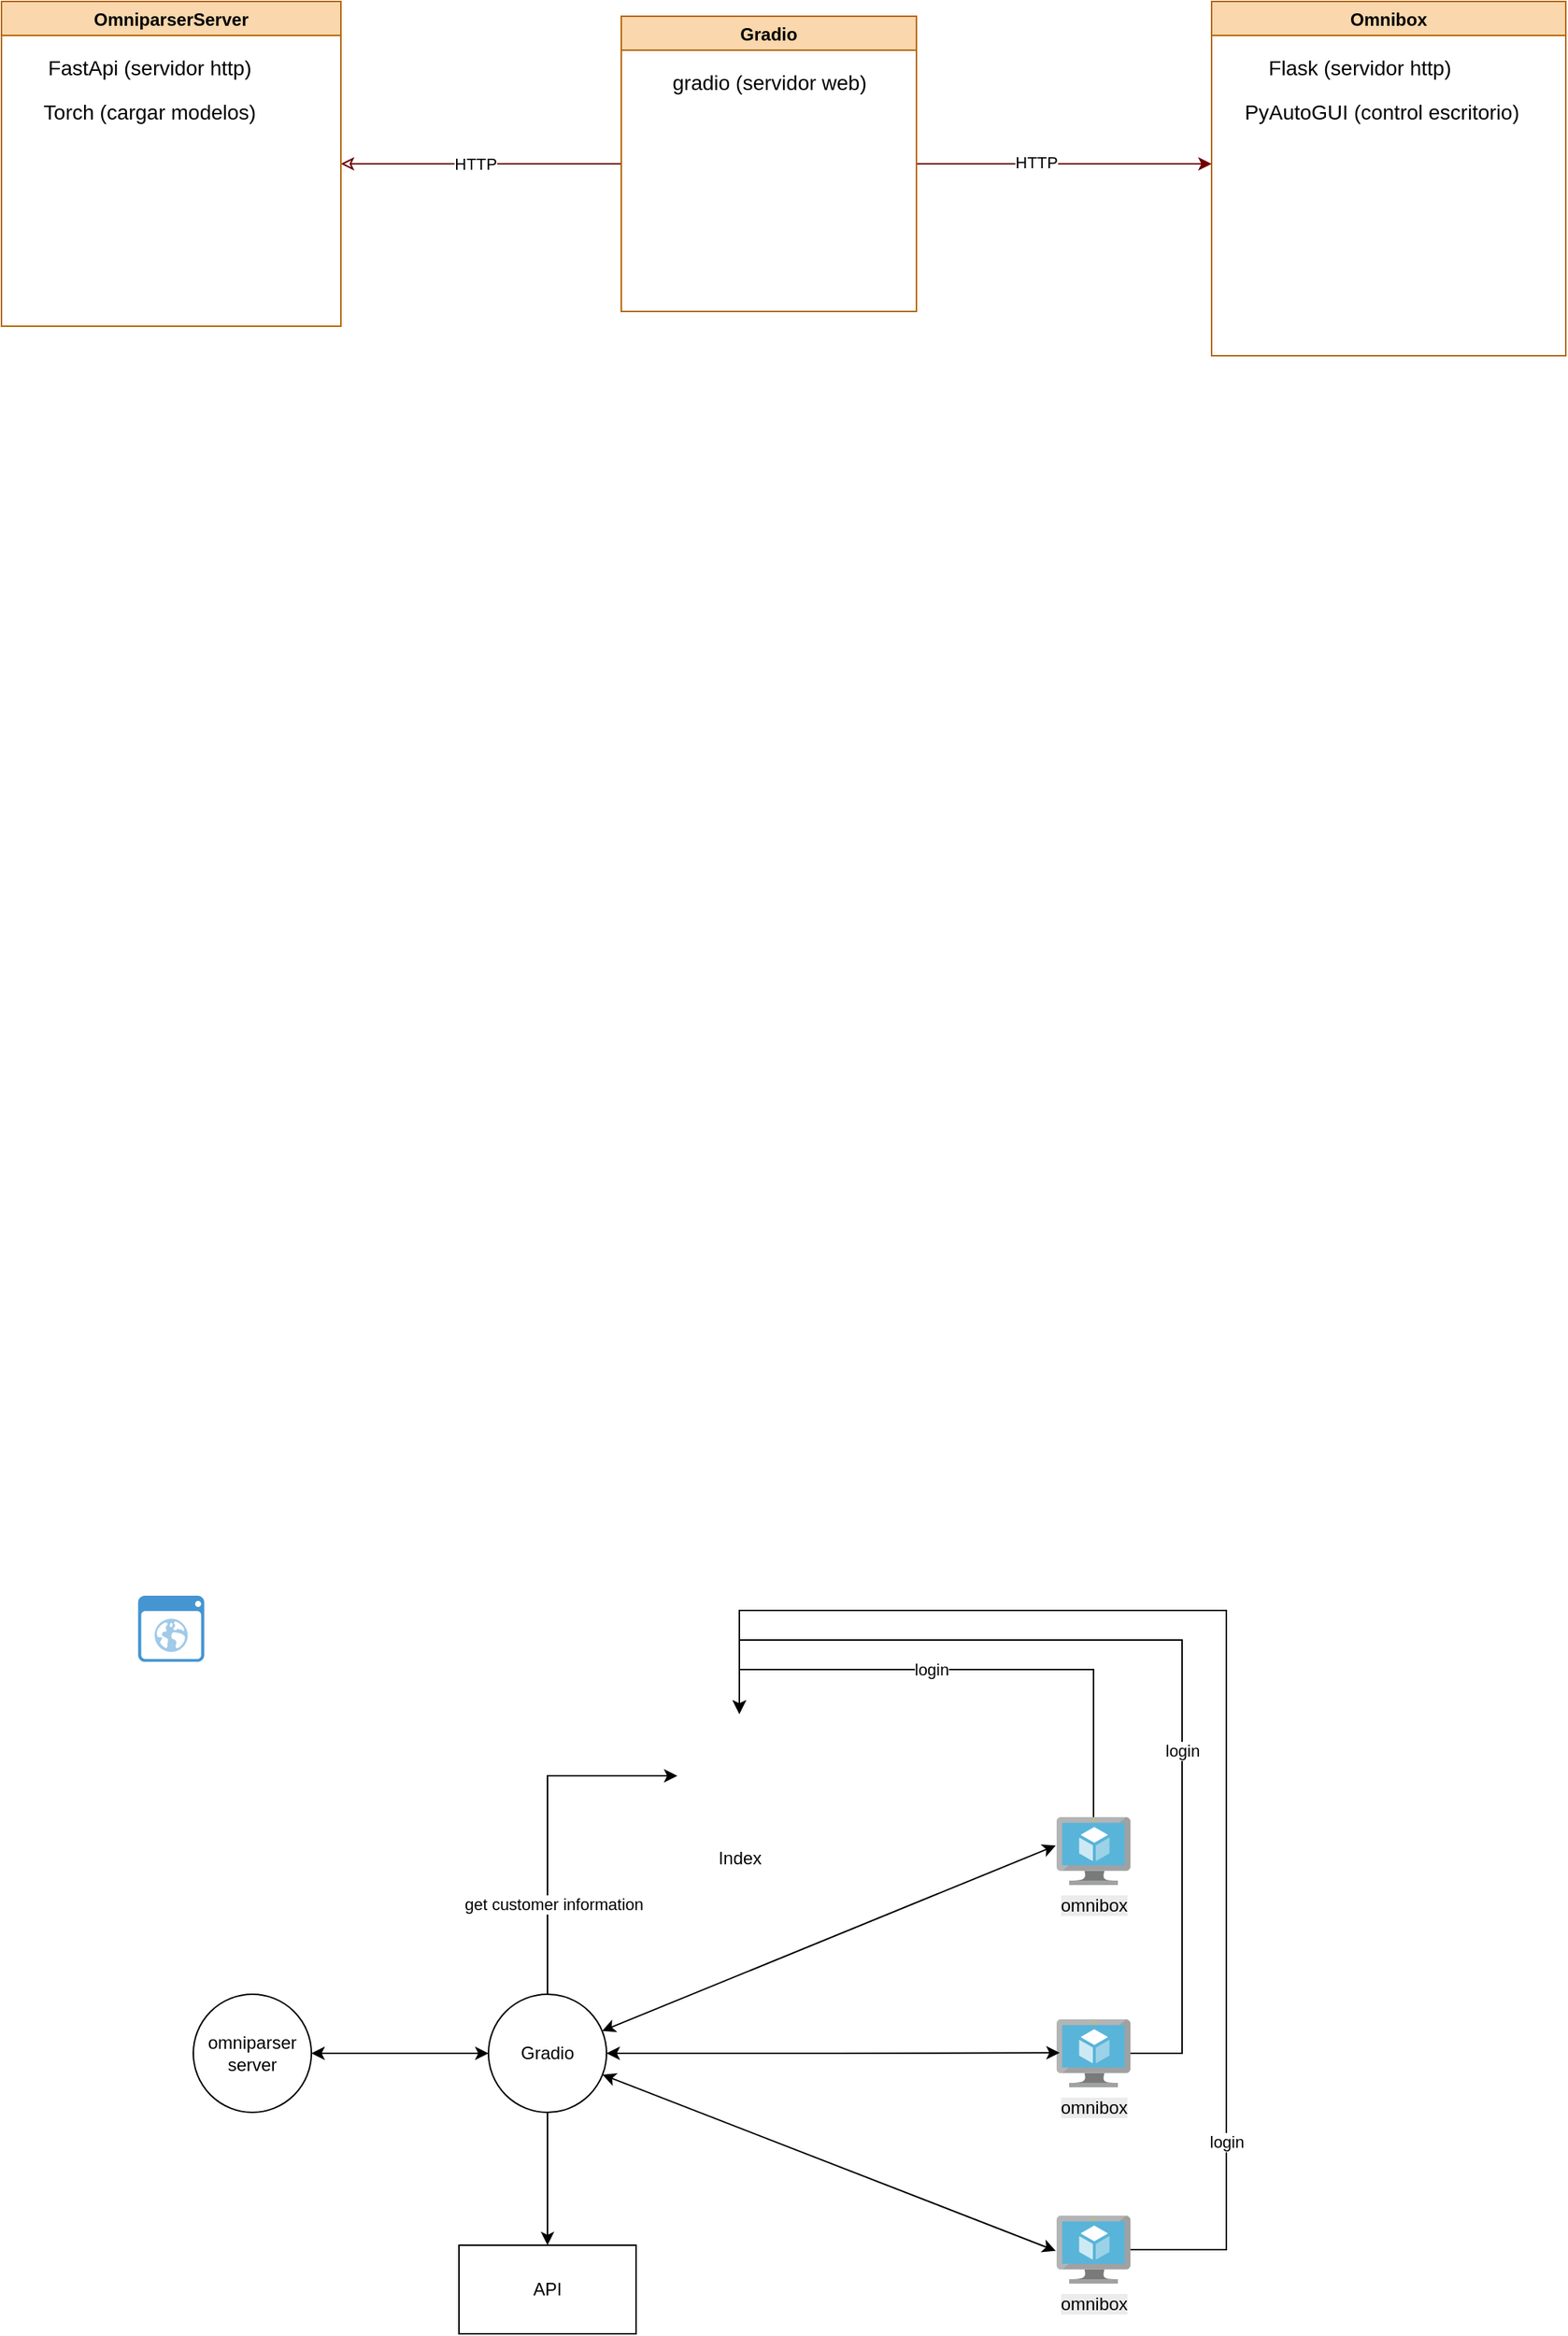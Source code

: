 <mxfile version="26.2.3">
  <diagram name="Página-1" id="yj0ikun25nISDpmCbhxI">
    <mxGraphModel dx="1693" dy="991" grid="1" gridSize="10" guides="1" tooltips="1" connect="1" arrows="1" fold="1" page="1" pageScale="1" pageWidth="827" pageHeight="1169" math="0" shadow="0">
      <root>
        <mxCell id="0" />
        <mxCell id="1" parent="0" />
        <mxCell id="NulUzPcUKIh3-lz1wMfL-9" style="edgeStyle=orthogonalEdgeStyle;rounded=0;orthogonalLoop=1;jettySize=auto;html=1;entryX=0;entryY=0.5;entryDx=0;entryDy=0;startArrow=classic;startFill=0;endArrow=none;endFill=1;fillColor=#a20025;strokeColor=#6F0000;" parent="1" source="NulUzPcUKIh3-lz1wMfL-1" target="NulUzPcUKIh3-lz1wMfL-3" edge="1">
          <mxGeometry relative="1" as="geometry">
            <Array as="points">
              <mxPoint x="580" y="430" />
              <mxPoint x="580" y="430" />
            </Array>
          </mxGeometry>
        </mxCell>
        <mxCell id="NulUzPcUKIh3-lz1wMfL-11" value="HTTP" style="edgeLabel;html=1;align=center;verticalAlign=middle;resizable=0;points=[];" parent="NulUzPcUKIh3-lz1wMfL-9" vertex="1" connectable="0">
          <mxGeometry x="-0.291" y="-3" relative="1" as="geometry">
            <mxPoint x="23" y="-3" as="offset" />
          </mxGeometry>
        </mxCell>
        <mxCell id="NulUzPcUKIh3-lz1wMfL-1" value="OmniparserServer" style="swimlane;startSize=23;fillColor=#fad7ac;strokeColor=#b46504;" parent="1" vertex="1">
          <mxGeometry x="240" y="320" width="230" height="220" as="geometry" />
        </mxCell>
        <mxCell id="NulUzPcUKIh3-lz1wMfL-4" value="FastApi (servidor http)" style="text;html=1;align=center;verticalAlign=middle;resizable=0;points=[];autosize=1;strokeColor=none;fillColor=none;rounded=0;fontSize=14;" parent="NulUzPcUKIh3-lz1wMfL-1" vertex="1">
          <mxGeometry x="20" y="30" width="160" height="30" as="geometry" />
        </mxCell>
        <mxCell id="NulUzPcUKIh3-lz1wMfL-7" value="Torch (cargar modelos)" style="text;html=1;align=center;verticalAlign=middle;resizable=0;points=[];autosize=1;strokeColor=none;fillColor=none;fontSize=14;" parent="NulUzPcUKIh3-lz1wMfL-1" vertex="1">
          <mxGeometry x="15" y="60" width="170" height="30" as="geometry" />
        </mxCell>
        <mxCell id="NulUzPcUKIh3-lz1wMfL-2" value="Omnibox" style="swimlane;startSize=23;fillColor=#fad7ac;strokeColor=#b46504;" parent="1" vertex="1">
          <mxGeometry x="1060" y="320" width="240" height="240" as="geometry" />
        </mxCell>
        <mxCell id="NulUzPcUKIh3-lz1wMfL-6" value="PyAutoGUI (control escritorio)" style="text;html=1;align=center;verticalAlign=middle;resizable=0;points=[];autosize=1;strokeColor=none;fillColor=none;fontSize=14;" parent="NulUzPcUKIh3-lz1wMfL-2" vertex="1">
          <mxGeometry x="10" y="60" width="210" height="30" as="geometry" />
        </mxCell>
        <mxCell id="NulUzPcUKIh3-lz1wMfL-5" value="Flask (servidor http)" style="text;html=1;align=center;verticalAlign=middle;resizable=0;points=[];autosize=1;strokeColor=none;fillColor=none;fontSize=14;" parent="NulUzPcUKIh3-lz1wMfL-2" vertex="1">
          <mxGeometry x="25" y="30" width="150" height="30" as="geometry" />
        </mxCell>
        <mxCell id="NulUzPcUKIh3-lz1wMfL-10" style="edgeStyle=orthogonalEdgeStyle;rounded=0;orthogonalLoop=1;jettySize=auto;html=1;startArrow=none;startFill=0;fillColor=#a20025;strokeColor=#6F0000;" parent="1" source="NulUzPcUKIh3-lz1wMfL-3" edge="1">
          <mxGeometry relative="1" as="geometry">
            <mxPoint x="1060" y="430" as="targetPoint" />
          </mxGeometry>
        </mxCell>
        <mxCell id="NulUzPcUKIh3-lz1wMfL-12" value="HTTP" style="edgeLabel;html=1;align=center;verticalAlign=middle;resizable=0;points=[];" parent="NulUzPcUKIh3-lz1wMfL-10" vertex="1" connectable="0">
          <mxGeometry x="-0.192" y="1" relative="1" as="geometry">
            <mxPoint as="offset" />
          </mxGeometry>
        </mxCell>
        <mxCell id="NulUzPcUKIh3-lz1wMfL-3" value="Gradio" style="swimlane;fillColor=#fad7ac;strokeColor=#b46504;" parent="1" vertex="1">
          <mxGeometry x="660" y="330" width="200" height="200" as="geometry" />
        </mxCell>
        <mxCell id="NulUzPcUKIh3-lz1wMfL-8" value="gradio (servidor web)" style="text;html=1;align=center;verticalAlign=middle;resizable=0;points=[];autosize=1;strokeColor=none;fillColor=none;fontSize=14;" parent="NulUzPcUKIh3-lz1wMfL-3" vertex="1">
          <mxGeometry x="25" y="30" width="150" height="30" as="geometry" />
        </mxCell>
        <mxCell id="sx_uomsarwfWWbpIVRFN-11" style="edgeStyle=orthogonalEdgeStyle;rounded=0;orthogonalLoop=1;jettySize=auto;html=1;entryX=0;entryY=0.5;entryDx=0;entryDy=0;" edge="1" parent="1" source="sx_uomsarwfWWbpIVRFN-1" target="sx_uomsarwfWWbpIVRFN-7">
          <mxGeometry relative="1" as="geometry">
            <Array as="points">
              <mxPoint x="610" y="1522" />
            </Array>
          </mxGeometry>
        </mxCell>
        <mxCell id="sx_uomsarwfWWbpIVRFN-23" value="get customer information" style="edgeLabel;html=1;align=center;verticalAlign=middle;resizable=0;points=[];" vertex="1" connectable="0" parent="sx_uomsarwfWWbpIVRFN-11">
          <mxGeometry x="-0.365" y="-4" relative="1" as="geometry">
            <mxPoint y="14" as="offset" />
          </mxGeometry>
        </mxCell>
        <mxCell id="sx_uomsarwfWWbpIVRFN-19" value="" style="edgeStyle=orthogonalEdgeStyle;rounded=0;orthogonalLoop=1;jettySize=auto;html=1;" edge="1" parent="1" source="sx_uomsarwfWWbpIVRFN-1" target="sx_uomsarwfWWbpIVRFN-18">
          <mxGeometry relative="1" as="geometry" />
        </mxCell>
        <mxCell id="sx_uomsarwfWWbpIVRFN-1" value="Gradio" style="ellipse;whiteSpace=wrap;html=1;aspect=fixed;" vertex="1" parent="1">
          <mxGeometry x="570" y="1670" width="80" height="80" as="geometry" />
        </mxCell>
        <mxCell id="sx_uomsarwfWWbpIVRFN-6" style="edgeStyle=orthogonalEdgeStyle;rounded=0;orthogonalLoop=1;jettySize=auto;html=1;entryX=0;entryY=0.5;entryDx=0;entryDy=0;startArrow=classic;startFill=1;" edge="1" parent="1" source="sx_uomsarwfWWbpIVRFN-5" target="sx_uomsarwfWWbpIVRFN-1">
          <mxGeometry relative="1" as="geometry" />
        </mxCell>
        <mxCell id="sx_uomsarwfWWbpIVRFN-5" value="omniparser server" style="ellipse;whiteSpace=wrap;html=1;aspect=fixed;" vertex="1" parent="1">
          <mxGeometry x="370" y="1670" width="80" height="80" as="geometry" />
        </mxCell>
        <mxCell id="sx_uomsarwfWWbpIVRFN-7" value="Index" style="shape=image;html=1;verticalAlign=top;verticalLabelPosition=bottom;labelBackgroundColor=#ffffff;imageAspect=0;aspect=fixed;image=https://cdn1.iconfinder.com/data/icons/heroicons-solid/20/database-128.png" vertex="1" parent="1">
          <mxGeometry x="698" y="1480" width="84" height="84" as="geometry" />
        </mxCell>
        <mxCell id="sx_uomsarwfWWbpIVRFN-18" value="API" style="whiteSpace=wrap;html=1;" vertex="1" parent="1">
          <mxGeometry x="550" y="1840" width="120" height="60" as="geometry" />
        </mxCell>
        <mxCell id="sx_uomsarwfWWbpIVRFN-27" style="edgeStyle=orthogonalEdgeStyle;rounded=0;orthogonalLoop=1;jettySize=auto;html=1;entryX=0.5;entryY=0;entryDx=0;entryDy=0;" edge="1" parent="1" source="sx_uomsarwfWWbpIVRFN-25" target="sx_uomsarwfWWbpIVRFN-7">
          <mxGeometry relative="1" as="geometry">
            <Array as="points">
              <mxPoint x="980" y="1450" />
              <mxPoint x="740" y="1450" />
            </Array>
          </mxGeometry>
        </mxCell>
        <mxCell id="sx_uomsarwfWWbpIVRFN-28" value="login" style="edgeLabel;html=1;align=center;verticalAlign=middle;resizable=0;points=[];" vertex="1" connectable="0" parent="sx_uomsarwfWWbpIVRFN-27">
          <mxGeometry x="-0.156" y="-3" relative="1" as="geometry">
            <mxPoint x="-54" y="3" as="offset" />
          </mxGeometry>
        </mxCell>
        <mxCell id="sx_uomsarwfWWbpIVRFN-25" value="&lt;span style=&quot;text-wrap-mode: wrap; background-color: rgb(236, 236, 236);&quot;&gt;omnibox&lt;/span&gt;" style="image;sketch=0;aspect=fixed;html=1;points=[];align=center;fontSize=12;image=img/lib/mscae/Virtual_Machine.svg;" vertex="1" parent="1">
          <mxGeometry x="955" y="1550" width="50" height="46" as="geometry" />
        </mxCell>
        <mxCell id="sx_uomsarwfWWbpIVRFN-26" style="rounded=0;orthogonalLoop=1;jettySize=auto;html=1;entryX=-0.012;entryY=0.419;entryDx=0;entryDy=0;entryPerimeter=0;startArrow=classic;startFill=1;" edge="1" parent="1" source="sx_uomsarwfWWbpIVRFN-1" target="sx_uomsarwfWWbpIVRFN-25">
          <mxGeometry relative="1" as="geometry" />
        </mxCell>
        <mxCell id="sx_uomsarwfWWbpIVRFN-31" style="edgeStyle=orthogonalEdgeStyle;rounded=0;orthogonalLoop=1;jettySize=auto;html=1;entryX=0.5;entryY=0;entryDx=0;entryDy=0;" edge="1" parent="1" source="sx_uomsarwfWWbpIVRFN-29" target="sx_uomsarwfWWbpIVRFN-7">
          <mxGeometry relative="1" as="geometry">
            <Array as="points">
              <mxPoint x="1040" y="1710" />
              <mxPoint x="1040" y="1430" />
              <mxPoint x="740" y="1430" />
            </Array>
          </mxGeometry>
        </mxCell>
        <mxCell id="sx_uomsarwfWWbpIVRFN-32" value="login" style="edgeLabel;html=1;align=center;verticalAlign=middle;resizable=0;points=[];" vertex="1" connectable="0" parent="sx_uomsarwfWWbpIVRFN-31">
          <mxGeometry x="-0.278" relative="1" as="geometry">
            <mxPoint as="offset" />
          </mxGeometry>
        </mxCell>
        <mxCell id="sx_uomsarwfWWbpIVRFN-29" value="&lt;span style=&quot;text-wrap-mode: wrap; background-color: rgb(236, 236, 236);&quot;&gt;omnibox&lt;/span&gt;" style="image;sketch=0;aspect=fixed;html=1;points=[];align=center;fontSize=12;image=img/lib/mscae/Virtual_Machine.svg;" vertex="1" parent="1">
          <mxGeometry x="955" y="1687" width="50" height="46" as="geometry" />
        </mxCell>
        <mxCell id="sx_uomsarwfWWbpIVRFN-30" style="edgeStyle=orthogonalEdgeStyle;rounded=0;orthogonalLoop=1;jettySize=auto;html=1;entryX=0.041;entryY=0.492;entryDx=0;entryDy=0;entryPerimeter=0;startArrow=classic;startFill=1;" edge="1" parent="1" source="sx_uomsarwfWWbpIVRFN-1" target="sx_uomsarwfWWbpIVRFN-29">
          <mxGeometry relative="1" as="geometry" />
        </mxCell>
        <mxCell id="sx_uomsarwfWWbpIVRFN-35" style="edgeStyle=orthogonalEdgeStyle;rounded=0;orthogonalLoop=1;jettySize=auto;html=1;entryX=0.5;entryY=0;entryDx=0;entryDy=0;" edge="1" parent="1" source="sx_uomsarwfWWbpIVRFN-33" target="sx_uomsarwfWWbpIVRFN-7">
          <mxGeometry relative="1" as="geometry">
            <Array as="points">
              <mxPoint x="1070" y="1843" />
              <mxPoint x="1070" y="1410" />
              <mxPoint x="740" y="1410" />
            </Array>
          </mxGeometry>
        </mxCell>
        <mxCell id="sx_uomsarwfWWbpIVRFN-36" value="login" style="edgeLabel;html=1;align=center;verticalAlign=middle;resizable=0;points=[];" vertex="1" connectable="0" parent="sx_uomsarwfWWbpIVRFN-35">
          <mxGeometry x="-0.501" y="-4" relative="1" as="geometry">
            <mxPoint x="-4" y="86" as="offset" />
          </mxGeometry>
        </mxCell>
        <mxCell id="sx_uomsarwfWWbpIVRFN-33" value="&lt;span style=&quot;text-wrap-mode: wrap; background-color: rgb(236, 236, 236);&quot;&gt;omnibox&lt;/span&gt;" style="image;sketch=0;aspect=fixed;html=1;points=[];align=center;fontSize=12;image=img/lib/mscae/Virtual_Machine.svg;" vertex="1" parent="1">
          <mxGeometry x="955" y="1820" width="50" height="46" as="geometry" />
        </mxCell>
        <mxCell id="sx_uomsarwfWWbpIVRFN-34" style="rounded=0;orthogonalLoop=1;jettySize=auto;html=1;entryX=-0.012;entryY=0.518;entryDx=0;entryDy=0;entryPerimeter=0;startArrow=classic;startFill=1;" edge="1" parent="1" source="sx_uomsarwfWWbpIVRFN-1" target="sx_uomsarwfWWbpIVRFN-33">
          <mxGeometry relative="1" as="geometry" />
        </mxCell>
        <mxCell id="sx_uomsarwfWWbpIVRFN-37" value="" style="shadow=0;dashed=0;html=1;strokeColor=none;fillColor=#4495D1;labelPosition=center;verticalLabelPosition=bottom;verticalAlign=top;align=center;outlineConnect=0;shape=mxgraph.veeam.2d.web_ui;" vertex="1" parent="1">
          <mxGeometry x="332.6" y="1400" width="44.8" height="44.8" as="geometry" />
        </mxCell>
      </root>
    </mxGraphModel>
  </diagram>
</mxfile>
